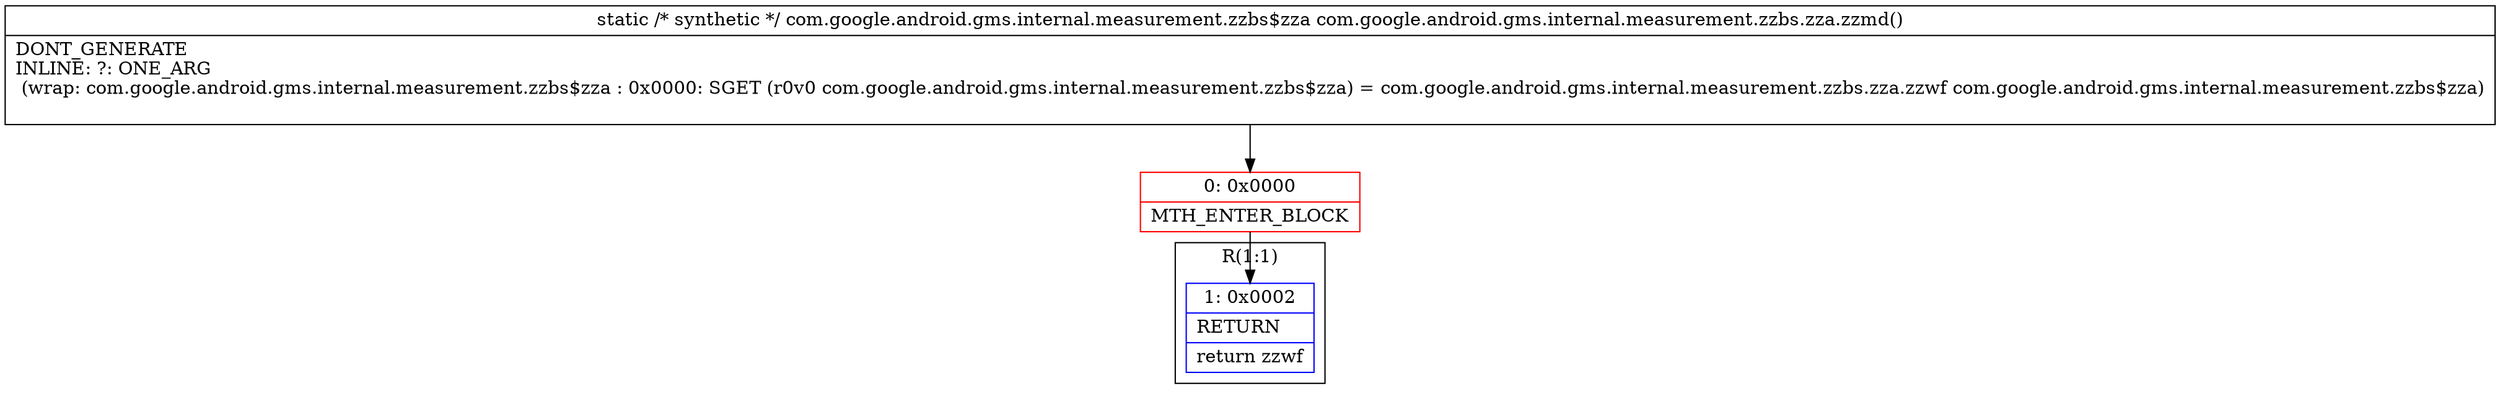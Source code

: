 digraph "CFG forcom.google.android.gms.internal.measurement.zzbs.zza.zzmd()Lcom\/google\/android\/gms\/internal\/measurement\/zzbs$zza;" {
subgraph cluster_Region_1437513758 {
label = "R(1:1)";
node [shape=record,color=blue];
Node_1 [shape=record,label="{1\:\ 0x0002|RETURN\l|return zzwf\l}"];
}
Node_0 [shape=record,color=red,label="{0\:\ 0x0000|MTH_ENTER_BLOCK\l}"];
MethodNode[shape=record,label="{static \/* synthetic *\/ com.google.android.gms.internal.measurement.zzbs$zza com.google.android.gms.internal.measurement.zzbs.zza.zzmd()  | DONT_GENERATE\lINLINE: ?: ONE_ARG  \l  (wrap: com.google.android.gms.internal.measurement.zzbs$zza : 0x0000: SGET  (r0v0 com.google.android.gms.internal.measurement.zzbs$zza) =  com.google.android.gms.internal.measurement.zzbs.zza.zzwf com.google.android.gms.internal.measurement.zzbs$zza)\l\l}"];
MethodNode -> Node_0;
Node_0 -> Node_1;
}

